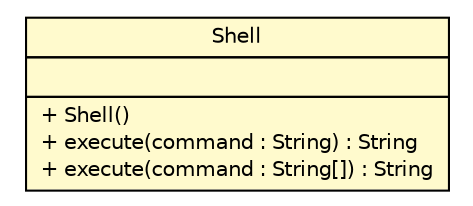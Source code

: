 #!/usr/local/bin/dot
#
# Class diagram 
# Generated by UMLGraph version R5_6-24-gf6e263 (http://www.umlgraph.org/)
#

digraph G {
	edge [fontname="Helvetica",fontsize=10,labelfontname="Helvetica",labelfontsize=10];
	node [fontname="Helvetica",fontsize=10,shape=plaintext];
	nodesep=0.25;
	ranksep=0.5;
	// ev3dev.hardware.utils.Shell
	c6765 [label=<<table title="ev3dev.hardware.utils.Shell" border="0" cellborder="1" cellspacing="0" cellpadding="2" port="p" bgcolor="lemonChiffon" href="./Shell.html">
		<tr><td><table border="0" cellspacing="0" cellpadding="1">
<tr><td align="center" balign="center"> Shell </td></tr>
		</table></td></tr>
		<tr><td><table border="0" cellspacing="0" cellpadding="1">
<tr><td align="left" balign="left">  </td></tr>
		</table></td></tr>
		<tr><td><table border="0" cellspacing="0" cellpadding="1">
<tr><td align="left" balign="left"> + Shell() </td></tr>
<tr><td align="left" balign="left"> + execute(command : String) : String </td></tr>
<tr><td align="left" balign="left"> + execute(command : String[]) : String </td></tr>
		</table></td></tr>
		</table>>, URL="./Shell.html", fontname="Helvetica", fontcolor="black", fontsize=10.0];
}

